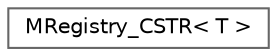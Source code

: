 digraph "Graphical Class Hierarchy"
{
 // LATEX_PDF_SIZE
  bgcolor="transparent";
  edge [fontname=Helvetica,fontsize=10,labelfontname=Helvetica,labelfontsize=10];
  node [fontname=Helvetica,fontsize=10,shape=box,height=0.2,width=0.4];
  rankdir="LR";
  Node0 [id="Node000000",label="MRegistry_CSTR\< T \>",height=0.2,width=0.4,color="grey40", fillcolor="white", style="filled",URL="$class_m_registry___c_s_t_r.html",tooltip=" "];
}
